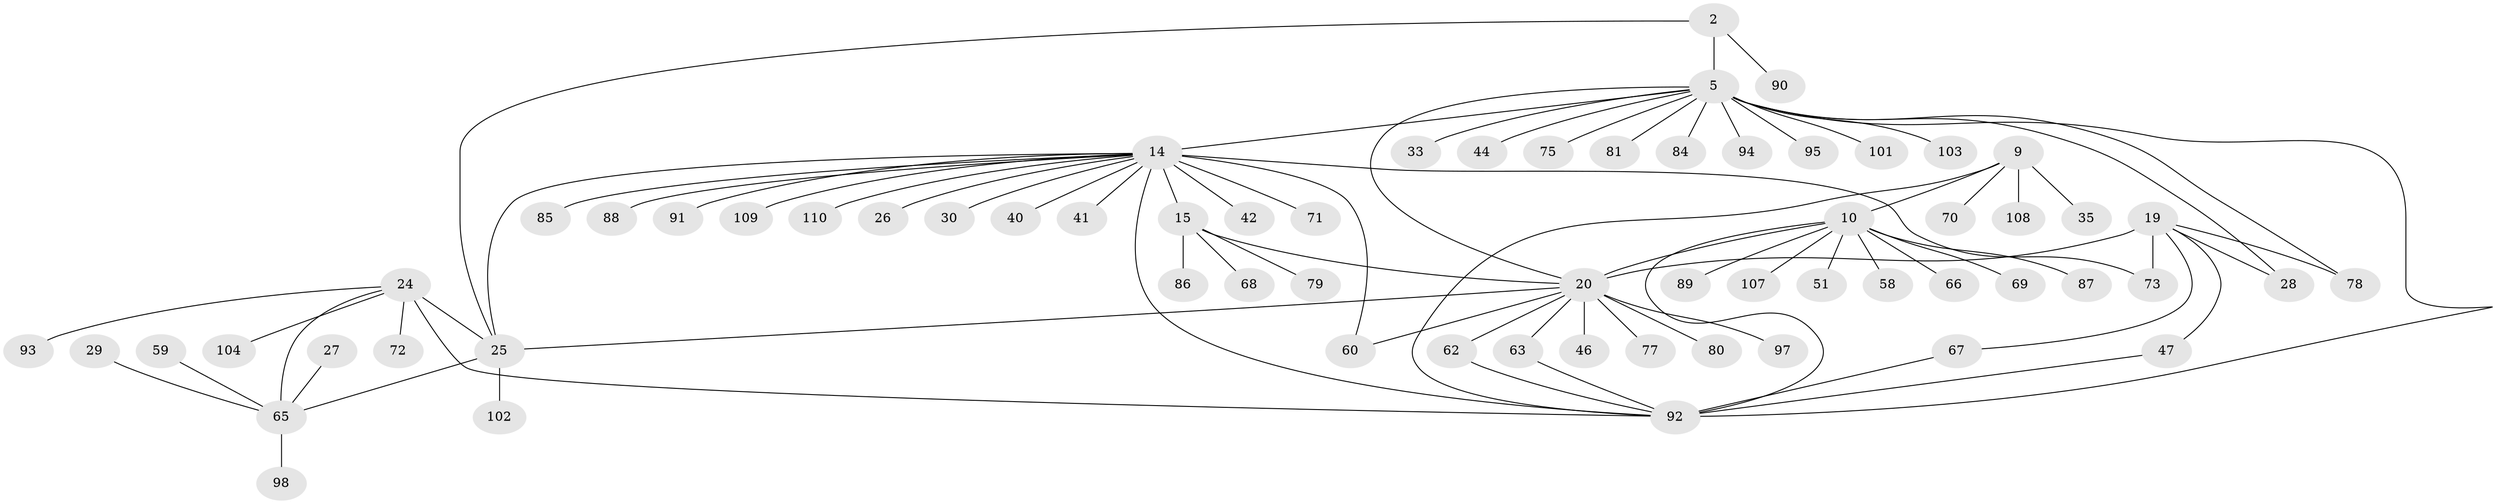 // original degree distribution, {5: 0.045454545454545456, 7: 0.05454545454545454, 10: 0.01818181818181818, 12: 0.00909090909090909, 6: 0.03636363636363636, 9: 0.02727272727272727, 11: 0.00909090909090909, 8: 0.02727272727272727, 1: 0.509090909090909, 2: 0.2, 3: 0.045454545454545456, 4: 0.01818181818181818}
// Generated by graph-tools (version 1.1) at 2025/58/03/04/25 21:58:35]
// undirected, 66 vertices, 81 edges
graph export_dot {
graph [start="1"]
  node [color=gray90,style=filled];
  2 [super="+1"];
  5 [super="+4+3"];
  9 [super="+7"];
  10 [super="+8"];
  14 [super="+12+13"];
  15 [super="+11"];
  19 [super="+16"];
  20 [super="+18"];
  24 [super="+22"];
  25 [super="+21"];
  26;
  27;
  28;
  29;
  30;
  33;
  35;
  40 [super="+39"];
  41;
  42;
  44;
  46;
  47;
  51;
  58;
  59;
  60;
  62;
  63;
  65 [super="+23"];
  66;
  67 [super="+56"];
  68;
  69;
  70;
  71;
  72 [super="+45"];
  73 [super="+32"];
  75;
  77 [super="+34"];
  78;
  79;
  80 [super="+64"];
  81;
  84;
  85;
  86;
  87;
  88;
  89 [super="+37"];
  90;
  91;
  92 [super="+83+6"];
  93;
  94;
  95;
  97;
  98;
  101 [super="+74+82+99"];
  102 [super="+54"];
  103 [super="+55"];
  104 [super="+53"];
  107 [super="+96+100+106"];
  108 [super="+105"];
  109 [super="+76"];
  110 [super="+31"];
  2 -- 5 [weight=6];
  2 -- 90;
  2 -- 25;
  5 -- 33;
  5 -- 75;
  5 -- 84;
  5 -- 94;
  5 -- 44;
  5 -- 78;
  5 -- 81;
  5 -- 28;
  5 -- 92 [weight=2];
  5 -- 103;
  5 -- 101;
  5 -- 20;
  5 -- 95;
  5 -- 14;
  9 -- 10 [weight=4];
  9 -- 35;
  9 -- 70;
  9 -- 108;
  9 -- 92 [weight=2];
  10 -- 51;
  10 -- 58;
  10 -- 69;
  10 -- 66;
  10 -- 87;
  10 -- 20;
  10 -- 89;
  10 -- 107;
  10 -- 92 [weight=2];
  14 -- 15 [weight=6];
  14 -- 26;
  14 -- 30;
  14 -- 85;
  14 -- 91;
  14 -- 71;
  14 -- 60;
  14 -- 110;
  14 -- 40;
  14 -- 92;
  14 -- 73;
  14 -- 41;
  14 -- 42;
  14 -- 109;
  14 -- 88;
  14 -- 25;
  15 -- 68;
  15 -- 86;
  15 -- 79;
  15 -- 20;
  19 -- 20 [weight=6];
  19 -- 47;
  19 -- 28;
  19 -- 78;
  19 -- 73;
  19 -- 67;
  20 -- 63;
  20 -- 97;
  20 -- 46;
  20 -- 25;
  20 -- 60;
  20 -- 62;
  20 -- 77;
  20 -- 80;
  24 -- 25 [weight=4];
  24 -- 93;
  24 -- 72;
  24 -- 104;
  24 -- 92;
  24 -- 65 [weight=2];
  25 -- 102;
  25 -- 65 [weight=2];
  27 -- 65;
  29 -- 65;
  47 -- 92;
  59 -- 65;
  62 -- 92;
  63 -- 92;
  65 -- 98;
  67 -- 92;
}
